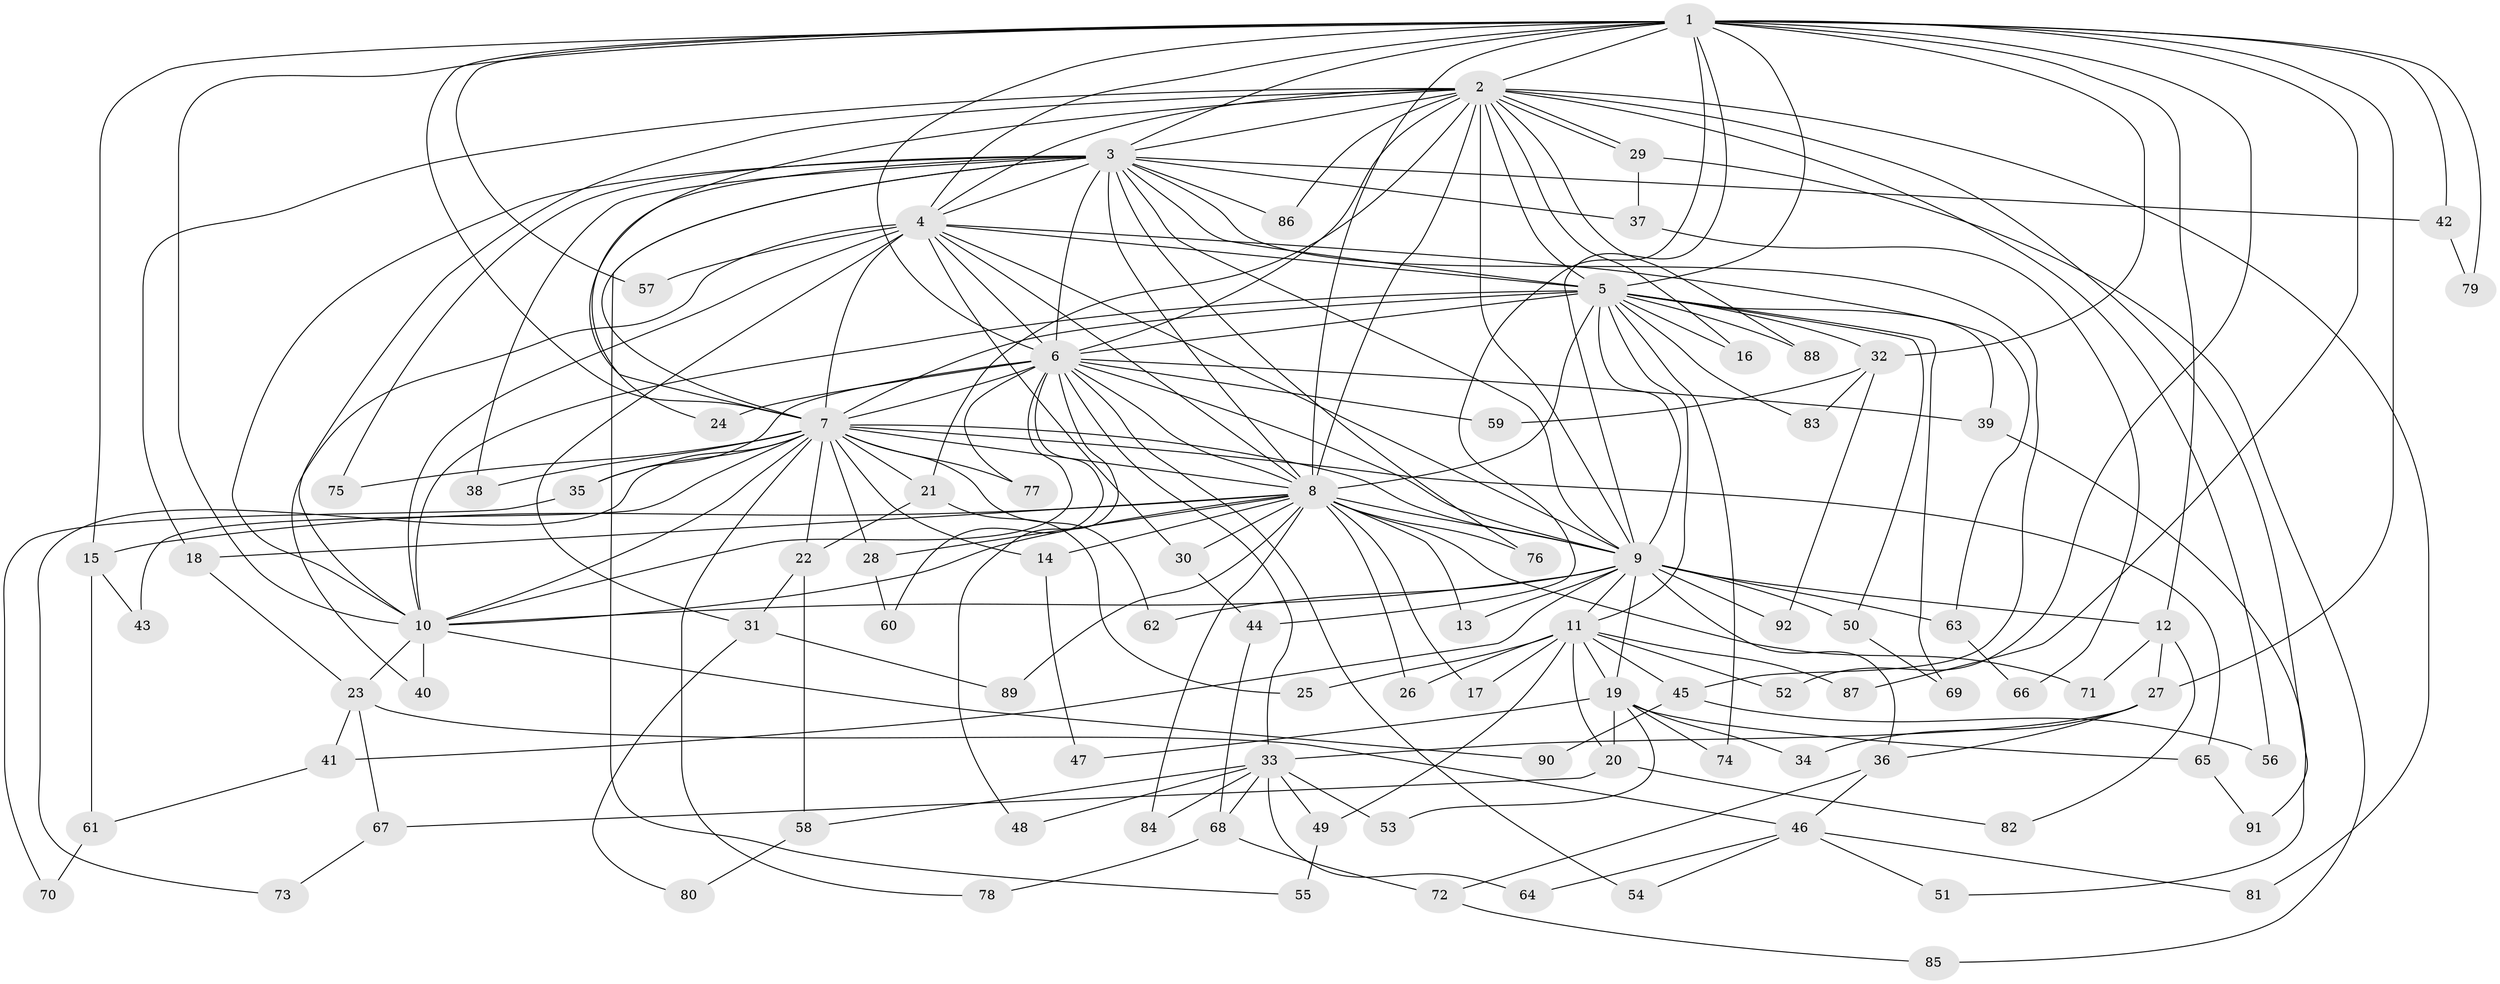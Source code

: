 // Generated by graph-tools (version 1.1) at 2025/14/03/09/25 04:14:05]
// undirected, 92 vertices, 209 edges
graph export_dot {
graph [start="1"]
  node [color=gray90,style=filled];
  1;
  2;
  3;
  4;
  5;
  6;
  7;
  8;
  9;
  10;
  11;
  12;
  13;
  14;
  15;
  16;
  17;
  18;
  19;
  20;
  21;
  22;
  23;
  24;
  25;
  26;
  27;
  28;
  29;
  30;
  31;
  32;
  33;
  34;
  35;
  36;
  37;
  38;
  39;
  40;
  41;
  42;
  43;
  44;
  45;
  46;
  47;
  48;
  49;
  50;
  51;
  52;
  53;
  54;
  55;
  56;
  57;
  58;
  59;
  60;
  61;
  62;
  63;
  64;
  65;
  66;
  67;
  68;
  69;
  70;
  71;
  72;
  73;
  74;
  75;
  76;
  77;
  78;
  79;
  80;
  81;
  82;
  83;
  84;
  85;
  86;
  87;
  88;
  89;
  90;
  91;
  92;
  1 -- 2;
  1 -- 3;
  1 -- 4;
  1 -- 5;
  1 -- 6;
  1 -- 7;
  1 -- 8;
  1 -- 9;
  1 -- 10;
  1 -- 12;
  1 -- 15;
  1 -- 27;
  1 -- 32;
  1 -- 42;
  1 -- 44;
  1 -- 52;
  1 -- 57;
  1 -- 79;
  1 -- 87;
  2 -- 3;
  2 -- 4;
  2 -- 5;
  2 -- 6;
  2 -- 7;
  2 -- 8;
  2 -- 9;
  2 -- 10;
  2 -- 16;
  2 -- 18;
  2 -- 21;
  2 -- 29;
  2 -- 29;
  2 -- 56;
  2 -- 81;
  2 -- 86;
  2 -- 88;
  2 -- 91;
  3 -- 4;
  3 -- 5;
  3 -- 6;
  3 -- 7;
  3 -- 8;
  3 -- 9;
  3 -- 10;
  3 -- 24;
  3 -- 37;
  3 -- 38;
  3 -- 42;
  3 -- 45;
  3 -- 55;
  3 -- 75;
  3 -- 76;
  3 -- 86;
  4 -- 5;
  4 -- 6;
  4 -- 7;
  4 -- 8;
  4 -- 9;
  4 -- 10;
  4 -- 30;
  4 -- 31;
  4 -- 40;
  4 -- 57;
  4 -- 63;
  5 -- 6;
  5 -- 7;
  5 -- 8;
  5 -- 9;
  5 -- 10;
  5 -- 11;
  5 -- 16;
  5 -- 32;
  5 -- 39;
  5 -- 50;
  5 -- 69;
  5 -- 74;
  5 -- 83;
  5 -- 88;
  6 -- 7;
  6 -- 8;
  6 -- 9;
  6 -- 10;
  6 -- 24;
  6 -- 33;
  6 -- 35;
  6 -- 39;
  6 -- 48;
  6 -- 54;
  6 -- 59;
  6 -- 60;
  6 -- 77;
  7 -- 8;
  7 -- 9;
  7 -- 10;
  7 -- 14;
  7 -- 21;
  7 -- 22;
  7 -- 28;
  7 -- 35;
  7 -- 38;
  7 -- 43;
  7 -- 62;
  7 -- 65;
  7 -- 73;
  7 -- 75;
  7 -- 77;
  7 -- 78;
  8 -- 9;
  8 -- 10;
  8 -- 13;
  8 -- 14;
  8 -- 15;
  8 -- 17;
  8 -- 18;
  8 -- 26;
  8 -- 28;
  8 -- 30;
  8 -- 71;
  8 -- 76;
  8 -- 84;
  8 -- 89;
  9 -- 10;
  9 -- 11;
  9 -- 12;
  9 -- 13;
  9 -- 19;
  9 -- 36;
  9 -- 41;
  9 -- 50;
  9 -- 62;
  9 -- 63;
  9 -- 92;
  10 -- 23;
  10 -- 40;
  10 -- 90;
  11 -- 17;
  11 -- 19;
  11 -- 20;
  11 -- 25;
  11 -- 26;
  11 -- 45;
  11 -- 49;
  11 -- 52;
  11 -- 87;
  12 -- 27;
  12 -- 71;
  12 -- 82;
  14 -- 47;
  15 -- 43;
  15 -- 61;
  18 -- 23;
  19 -- 20;
  19 -- 34;
  19 -- 47;
  19 -- 53;
  19 -- 65;
  19 -- 74;
  20 -- 67;
  20 -- 82;
  21 -- 22;
  21 -- 25;
  22 -- 31;
  22 -- 58;
  23 -- 41;
  23 -- 46;
  23 -- 67;
  27 -- 33;
  27 -- 34;
  27 -- 36;
  28 -- 60;
  29 -- 37;
  29 -- 85;
  30 -- 44;
  31 -- 80;
  31 -- 89;
  32 -- 59;
  32 -- 83;
  32 -- 92;
  33 -- 48;
  33 -- 49;
  33 -- 53;
  33 -- 58;
  33 -- 64;
  33 -- 68;
  33 -- 84;
  35 -- 70;
  36 -- 46;
  36 -- 72;
  37 -- 66;
  39 -- 51;
  41 -- 61;
  42 -- 79;
  44 -- 68;
  45 -- 56;
  45 -- 90;
  46 -- 51;
  46 -- 54;
  46 -- 64;
  46 -- 81;
  49 -- 55;
  50 -- 69;
  58 -- 80;
  61 -- 70;
  63 -- 66;
  65 -- 91;
  67 -- 73;
  68 -- 72;
  68 -- 78;
  72 -- 85;
}
